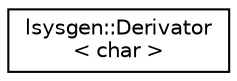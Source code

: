 digraph "Graphical Class Hierarchy"
{
 // LATEX_PDF_SIZE
  edge [fontname="Helvetica",fontsize="10",labelfontname="Helvetica",labelfontsize="10"];
  node [fontname="Helvetica",fontsize="10",shape=record];
  rankdir="LR";
  Node0 [label="lsysgen::Derivator\l\< char \>",height=0.2,width=0.4,color="black", fillcolor="white", style="filled",URL="$classlsysgen_1_1Derivator.html",tooltip=" "];
}
